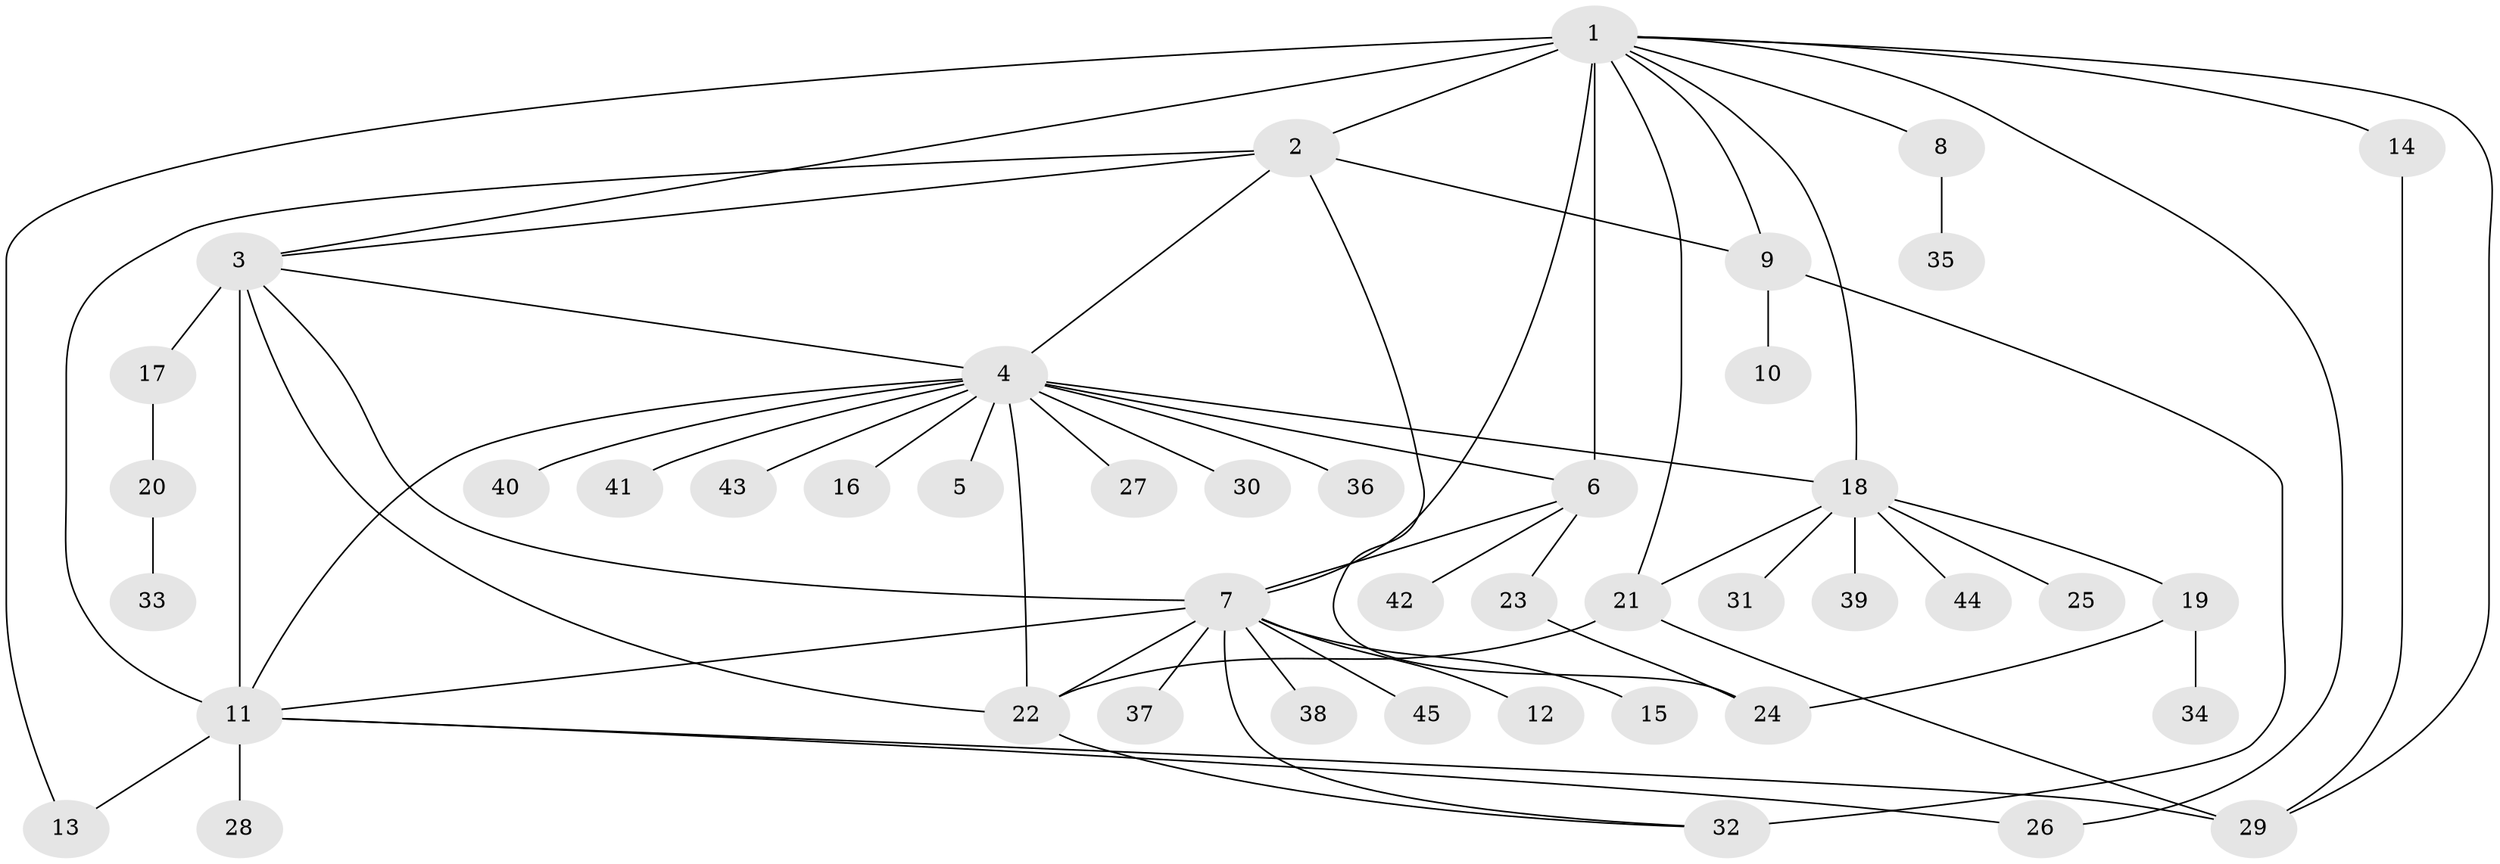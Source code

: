 // original degree distribution, {28: 0.011235955056179775, 5: 0.033707865168539325, 14: 0.02247191011235955, 15: 0.011235955056179775, 1: 0.550561797752809, 4: 0.056179775280898875, 6: 0.011235955056179775, 2: 0.1797752808988764, 3: 0.11235955056179775, 9: 0.011235955056179775}
// Generated by graph-tools (version 1.1) at 2025/35/03/09/25 02:35:25]
// undirected, 45 vertices, 67 edges
graph export_dot {
graph [start="1"]
  node [color=gray90,style=filled];
  1;
  2;
  3;
  4;
  5;
  6;
  7;
  8;
  9;
  10;
  11;
  12;
  13;
  14;
  15;
  16;
  17;
  18;
  19;
  20;
  21;
  22;
  23;
  24;
  25;
  26;
  27;
  28;
  29;
  30;
  31;
  32;
  33;
  34;
  35;
  36;
  37;
  38;
  39;
  40;
  41;
  42;
  43;
  44;
  45;
  1 -- 2 [weight=1.0];
  1 -- 3 [weight=1.0];
  1 -- 6 [weight=13.0];
  1 -- 7 [weight=1.0];
  1 -- 8 [weight=1.0];
  1 -- 9 [weight=1.0];
  1 -- 13 [weight=1.0];
  1 -- 14 [weight=1.0];
  1 -- 18 [weight=1.0];
  1 -- 21 [weight=2.0];
  1 -- 26 [weight=1.0];
  1 -- 29 [weight=1.0];
  2 -- 3 [weight=1.0];
  2 -- 4 [weight=1.0];
  2 -- 9 [weight=1.0];
  2 -- 11 [weight=1.0];
  2 -- 24 [weight=1.0];
  3 -- 4 [weight=1.0];
  3 -- 7 [weight=1.0];
  3 -- 11 [weight=6.0];
  3 -- 17 [weight=1.0];
  3 -- 22 [weight=1.0];
  4 -- 5 [weight=1.0];
  4 -- 6 [weight=1.0];
  4 -- 11 [weight=1.0];
  4 -- 16 [weight=1.0];
  4 -- 18 [weight=1.0];
  4 -- 22 [weight=1.0];
  4 -- 27 [weight=1.0];
  4 -- 30 [weight=1.0];
  4 -- 36 [weight=1.0];
  4 -- 40 [weight=1.0];
  4 -- 41 [weight=1.0];
  4 -- 43 [weight=1.0];
  6 -- 7 [weight=1.0];
  6 -- 23 [weight=1.0];
  6 -- 42 [weight=1.0];
  7 -- 11 [weight=1.0];
  7 -- 12 [weight=1.0];
  7 -- 15 [weight=1.0];
  7 -- 22 [weight=1.0];
  7 -- 32 [weight=1.0];
  7 -- 37 [weight=1.0];
  7 -- 38 [weight=1.0];
  7 -- 45 [weight=1.0];
  8 -- 35 [weight=1.0];
  9 -- 10 [weight=1.0];
  9 -- 32 [weight=2.0];
  11 -- 13 [weight=1.0];
  11 -- 26 [weight=1.0];
  11 -- 28 [weight=1.0];
  11 -- 29 [weight=1.0];
  14 -- 29 [weight=1.0];
  17 -- 20 [weight=1.0];
  18 -- 19 [weight=1.0];
  18 -- 21 [weight=1.0];
  18 -- 25 [weight=1.0];
  18 -- 31 [weight=1.0];
  18 -- 39 [weight=1.0];
  18 -- 44 [weight=1.0];
  19 -- 24 [weight=1.0];
  19 -- 34 [weight=1.0];
  20 -- 33 [weight=1.0];
  21 -- 22 [weight=1.0];
  21 -- 29 [weight=1.0];
  22 -- 32 [weight=1.0];
  23 -- 24 [weight=1.0];
}
